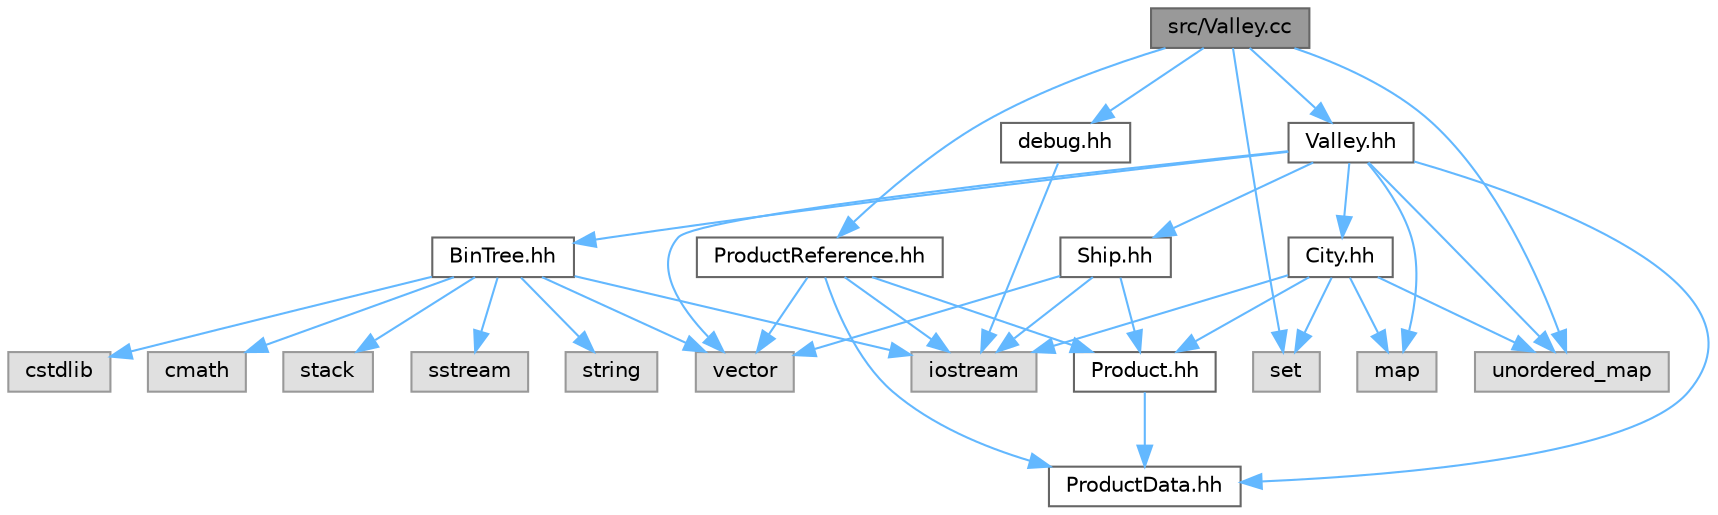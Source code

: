 digraph "src/Valley.cc"
{
 // LATEX_PDF_SIZE
  bgcolor="transparent";
  edge [fontname=Helvetica,fontsize=10,labelfontname=Helvetica,labelfontsize=10];
  node [fontname=Helvetica,fontsize=10,shape=box,height=0.2,width=0.4];
  Node1 [id="Node000001",label="src/Valley.cc",height=0.2,width=0.4,color="gray40", fillcolor="grey60", style="filled", fontcolor="black",tooltip=" "];
  Node1 -> Node2 [id="edge1_Node000001_Node000002",color="steelblue1",style="solid",tooltip=" "];
  Node2 [id="Node000002",label="set",height=0.2,width=0.4,color="grey60", fillcolor="#E0E0E0", style="filled",tooltip=" "];
  Node1 -> Node3 [id="edge2_Node000001_Node000003",color="steelblue1",style="solid",tooltip=" "];
  Node3 [id="Node000003",label="unordered_map",height=0.2,width=0.4,color="grey60", fillcolor="#E0E0E0", style="filled",tooltip=" "];
  Node1 -> Node4 [id="edge3_Node000001_Node000004",color="steelblue1",style="solid",tooltip=" "];
  Node4 [id="Node000004",label="ProductReference.hh",height=0.2,width=0.4,color="grey40", fillcolor="white", style="filled",URL="$ProductReference_8hh.html",tooltip=" "];
  Node4 -> Node5 [id="edge4_Node000004_Node000005",color="steelblue1",style="solid",tooltip=" "];
  Node5 [id="Node000005",label="vector",height=0.2,width=0.4,color="grey60", fillcolor="#E0E0E0", style="filled",tooltip=" "];
  Node4 -> Node6 [id="edge5_Node000004_Node000006",color="steelblue1",style="solid",tooltip=" "];
  Node6 [id="Node000006",label="iostream",height=0.2,width=0.4,color="grey60", fillcolor="#E0E0E0", style="filled",tooltip=" "];
  Node4 -> Node7 [id="edge6_Node000004_Node000007",color="steelblue1",style="solid",tooltip=" "];
  Node7 [id="Node000007",label="Product.hh",height=0.2,width=0.4,color="grey40", fillcolor="white", style="filled",URL="$Product_8hh.html",tooltip=" "];
  Node7 -> Node8 [id="edge7_Node000007_Node000008",color="steelblue1",style="solid",tooltip=" "];
  Node8 [id="Node000008",label="ProductData.hh",height=0.2,width=0.4,color="grey40", fillcolor="white", style="filled",URL="$ProductData_8hh.html",tooltip=" "];
  Node4 -> Node8 [id="edge8_Node000004_Node000008",color="steelblue1",style="solid",tooltip=" "];
  Node1 -> Node9 [id="edge9_Node000001_Node000009",color="steelblue1",style="solid",tooltip=" "];
  Node9 [id="Node000009",label="Valley.hh",height=0.2,width=0.4,color="grey40", fillcolor="white", style="filled",URL="$Valley_8hh.html",tooltip=" "];
  Node9 -> Node5 [id="edge10_Node000009_Node000005",color="steelblue1",style="solid",tooltip=" "];
  Node9 -> Node3 [id="edge11_Node000009_Node000003",color="steelblue1",style="solid",tooltip=" "];
  Node9 -> Node10 [id="edge12_Node000009_Node000010",color="steelblue1",style="solid",tooltip=" "];
  Node10 [id="Node000010",label="map",height=0.2,width=0.4,color="grey60", fillcolor="#E0E0E0", style="filled",tooltip=" "];
  Node9 -> Node11 [id="edge13_Node000009_Node000011",color="steelblue1",style="solid",tooltip=" "];
  Node11 [id="Node000011",label="BinTree.hh",height=0.2,width=0.4,color="grey40", fillcolor="white", style="filled",URL="$BinTree_8hh.html",tooltip=" "];
  Node11 -> Node12 [id="edge14_Node000011_Node000012",color="steelblue1",style="solid",tooltip=" "];
  Node12 [id="Node000012",label="string",height=0.2,width=0.4,color="grey60", fillcolor="#E0E0E0", style="filled",tooltip=" "];
  Node11 -> Node13 [id="edge15_Node000011_Node000013",color="steelblue1",style="solid",tooltip=" "];
  Node13 [id="Node000013",label="cstdlib",height=0.2,width=0.4,color="grey60", fillcolor="#E0E0E0", style="filled",tooltip=" "];
  Node11 -> Node14 [id="edge16_Node000011_Node000014",color="steelblue1",style="solid",tooltip=" "];
  Node14 [id="Node000014",label="cmath",height=0.2,width=0.4,color="grey60", fillcolor="#E0E0E0", style="filled",tooltip=" "];
  Node11 -> Node6 [id="edge17_Node000011_Node000006",color="steelblue1",style="solid",tooltip=" "];
  Node11 -> Node15 [id="edge18_Node000011_Node000015",color="steelblue1",style="solid",tooltip=" "];
  Node15 [id="Node000015",label="stack",height=0.2,width=0.4,color="grey60", fillcolor="#E0E0E0", style="filled",tooltip=" "];
  Node11 -> Node16 [id="edge19_Node000011_Node000016",color="steelblue1",style="solid",tooltip=" "];
  Node16 [id="Node000016",label="sstream",height=0.2,width=0.4,color="grey60", fillcolor="#E0E0E0", style="filled",tooltip=" "];
  Node11 -> Node5 [id="edge20_Node000011_Node000005",color="steelblue1",style="solid",tooltip=" "];
  Node9 -> Node17 [id="edge21_Node000009_Node000017",color="steelblue1",style="solid",tooltip=" "];
  Node17 [id="Node000017",label="City.hh",height=0.2,width=0.4,color="grey40", fillcolor="white", style="filled",URL="$City_8hh.html",tooltip=" "];
  Node17 -> Node3 [id="edge22_Node000017_Node000003",color="steelblue1",style="solid",tooltip=" "];
  Node17 -> Node10 [id="edge23_Node000017_Node000010",color="steelblue1",style="solid",tooltip=" "];
  Node17 -> Node2 [id="edge24_Node000017_Node000002",color="steelblue1",style="solid",tooltip=" "];
  Node17 -> Node6 [id="edge25_Node000017_Node000006",color="steelblue1",style="solid",tooltip=" "];
  Node17 -> Node7 [id="edge26_Node000017_Node000007",color="steelblue1",style="solid",tooltip=" "];
  Node9 -> Node18 [id="edge27_Node000009_Node000018",color="steelblue1",style="solid",tooltip=" "];
  Node18 [id="Node000018",label="Ship.hh",height=0.2,width=0.4,color="grey40", fillcolor="white", style="filled",URL="$Ship_8hh.html",tooltip=" "];
  Node18 -> Node5 [id="edge28_Node000018_Node000005",color="steelblue1",style="solid",tooltip=" "];
  Node18 -> Node6 [id="edge29_Node000018_Node000006",color="steelblue1",style="solid",tooltip=" "];
  Node18 -> Node7 [id="edge30_Node000018_Node000007",color="steelblue1",style="solid",tooltip=" "];
  Node9 -> Node8 [id="edge31_Node000009_Node000008",color="steelblue1",style="solid",tooltip=" "];
  Node1 -> Node19 [id="edge32_Node000001_Node000019",color="steelblue1",style="solid",tooltip=" "];
  Node19 [id="Node000019",label="debug.hh",height=0.2,width=0.4,color="grey40", fillcolor="white", style="filled",URL="$debug_8hh.html",tooltip=" "];
  Node19 -> Node6 [id="edge33_Node000019_Node000006",color="steelblue1",style="solid",tooltip=" "];
}
